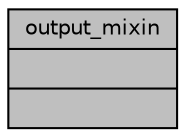 digraph "output_mixin"
{
 // INTERACTIVE_SVG=YES
  bgcolor="transparent";
  edge [fontname="Helvetica",fontsize="10",labelfontname="Helvetica",labelfontsize="10"];
  node [fontname="Helvetica",fontsize="10",shape=record];
  Node1 [label="{output_mixin\n||}",height=0.2,width=0.4,color="black", fillcolor="grey75", style="filled" fontcolor="black"];
}
